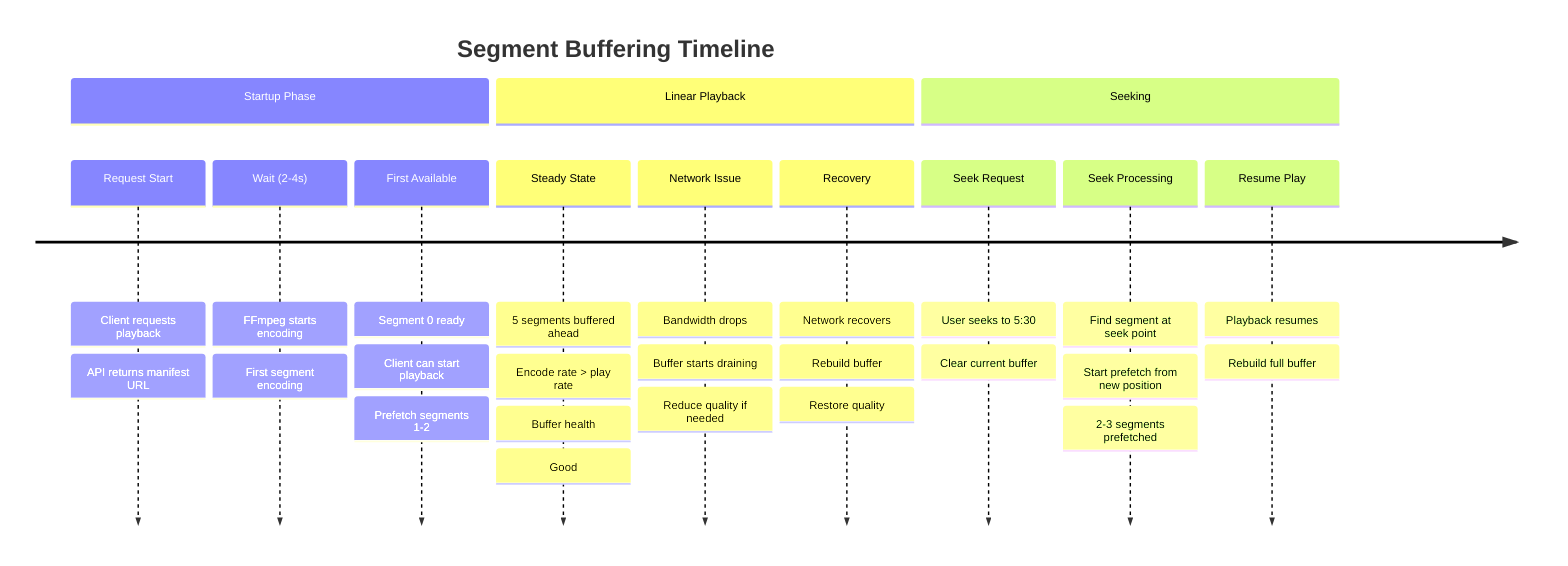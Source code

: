 timeline
    title Segment Buffering Timeline

    section Startup Phase
        Request Start     : Client requests playback
                         : API returns manifest URL
        
        Wait (2-4s)      : FFmpeg starts encoding
                         : First segment encoding
        
        First Available  : Segment 0 ready
                         : Client can start playback
                         : Prefetch segments 1-2

    section Linear Playback
        Steady State     : 5 segments buffered ahead
                         : Encode rate > play rate
                         : Buffer health: Good
        
        Network Issue    : Bandwidth drops
                         : Buffer starts draining
                         : Reduce quality if needed
        
        Recovery         : Network recovers
                         : Rebuild buffer
                         : Restore quality

    section Seeking
        Seek Request     : User seeks to 5:30
                         : Clear current buffer
        
        Seek Processing  : Find segment at seek point
                         : Start prefetch from new position
                         : 2-3 segments prefetched
        
        Resume Play      : Playback resumes
                         : Rebuild full buffer